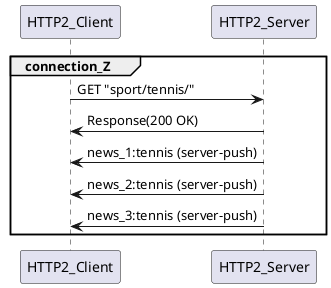 @startuml


group connection_Z

HTTP2_Client-> HTTP2_Server: GET "sport/tennis/"

HTTP2_Server -> HTTP2_Client : Response(200 OK)
HTTP2_Server -> HTTP2_Client : news_1:tennis (server-push)
HTTP2_Server -> HTTP2_Client : news_2:tennis (server-push)
HTTP2_Server -> HTTP2_Client : news_3:tennis (server-push)


 end



@endum